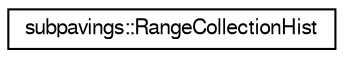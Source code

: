 digraph G
{
  edge [fontname="FreeSans",fontsize="10",labelfontname="FreeSans",labelfontsize="10"];
  node [fontname="FreeSans",fontsize="10",shape=record];
  rankdir="LR";
  Node1 [label="subpavings::RangeCollectionHist",height=0.2,width=0.4,color="black", fillcolor="white", style="filled",URL="$classsubpavings_1_1RangeCollectionHist.shtml"];
}
